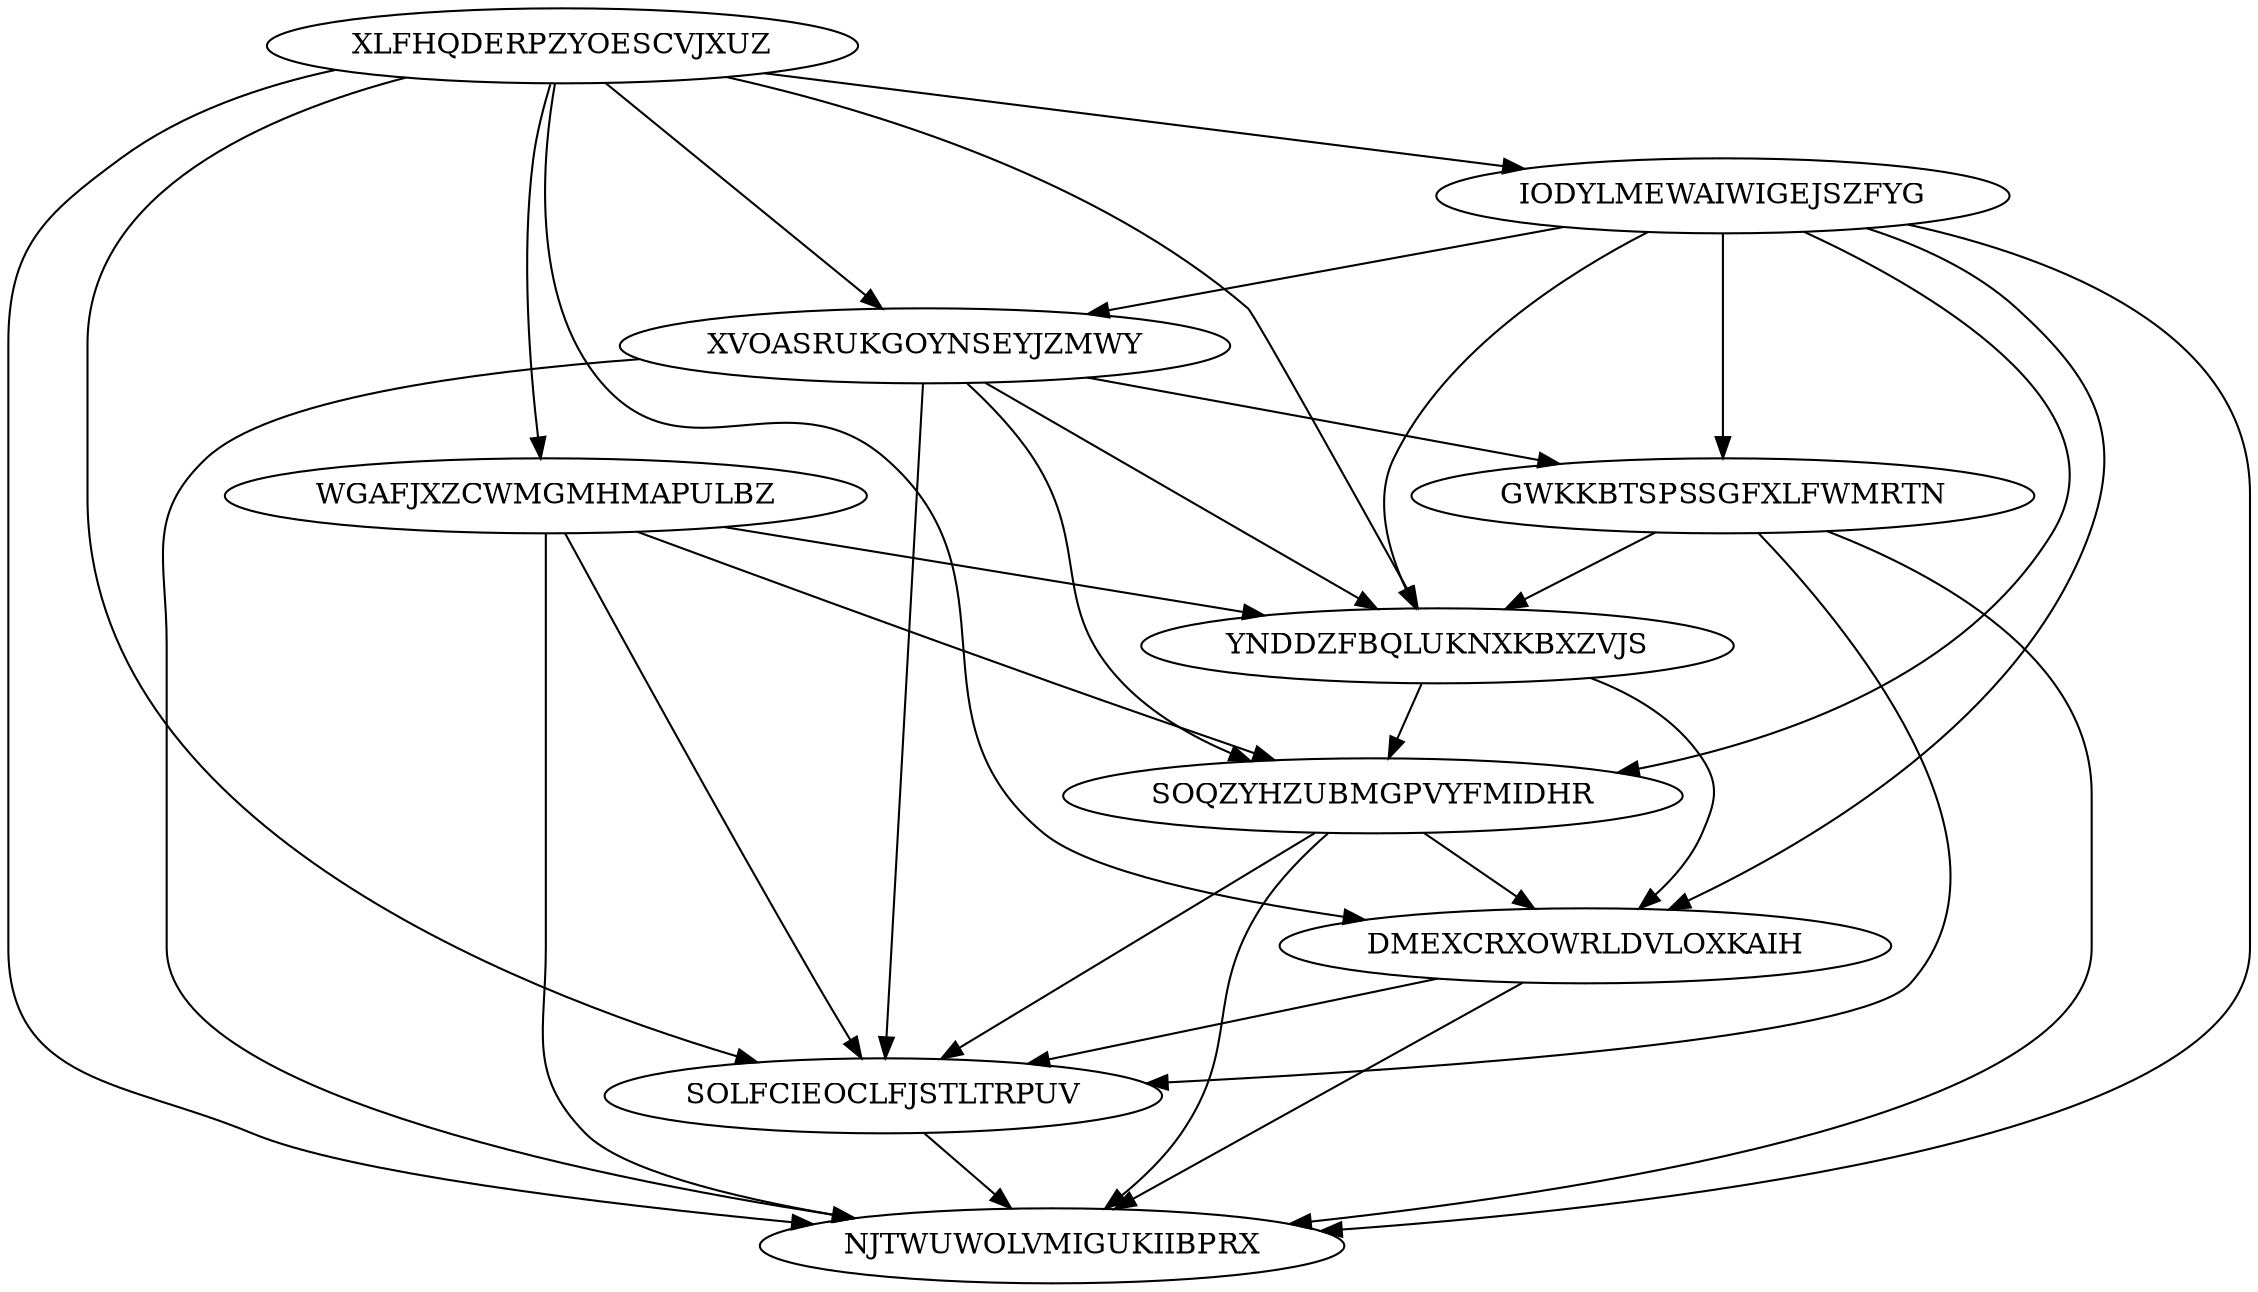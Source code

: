 digraph "N10M33" {
	XLFHQDERPZYOESCVJXUZ			[Weight=14, Start=0, Processor=1];
	WGAFJXZCWMGMHMAPULBZ			[Weight=17, Start=28, Processor=2];
	IODYLMEWAIWIGEJSZFYG			[Weight=15, Start=14, Processor=1];
	XVOASRUKGOYNSEYJZMWY			[Weight=19, Start=29, Processor=1];
	GWKKBTSPSSGFXLFWMRTN			[Weight=16, Start=48, Processor=1];
	YNDDZFBQLUKNXKBXZVJS			[Weight=13, Start=64, Processor=1];
	SOQZYHZUBMGPVYFMIDHR			[Weight=20, Start=77, Processor=1];
	DMEXCRXOWRLDVLOXKAIH			[Weight=14, Start=97, Processor=1];
	SOLFCIEOCLFJSTLTRPUV			[Weight=20, Start=111, Processor=1];
	NJTWUWOLVMIGUKIIBPRX			[Weight=15, Start=131, Processor=1];
	XVOASRUKGOYNSEYJZMWY -> NJTWUWOLVMIGUKIIBPRX		[Weight=10];
	XLFHQDERPZYOESCVJXUZ -> DMEXCRXOWRLDVLOXKAIH		[Weight=16];
	XVOASRUKGOYNSEYJZMWY -> GWKKBTSPSSGFXLFWMRTN		[Weight=10];
	XLFHQDERPZYOESCVJXUZ -> YNDDZFBQLUKNXKBXZVJS		[Weight=17];
	SOQZYHZUBMGPVYFMIDHR -> SOLFCIEOCLFJSTLTRPUV		[Weight=15];
	IODYLMEWAIWIGEJSZFYG -> YNDDZFBQLUKNXKBXZVJS		[Weight=16];
	XLFHQDERPZYOESCVJXUZ -> NJTWUWOLVMIGUKIIBPRX		[Weight=17];
	WGAFJXZCWMGMHMAPULBZ -> YNDDZFBQLUKNXKBXZVJS		[Weight=13];
	XVOASRUKGOYNSEYJZMWY -> SOQZYHZUBMGPVYFMIDHR		[Weight=18];
	IODYLMEWAIWIGEJSZFYG -> NJTWUWOLVMIGUKIIBPRX		[Weight=15];
	GWKKBTSPSSGFXLFWMRTN -> SOLFCIEOCLFJSTLTRPUV		[Weight=20];
	IODYLMEWAIWIGEJSZFYG -> GWKKBTSPSSGFXLFWMRTN		[Weight=16];
	XVOASRUKGOYNSEYJZMWY -> YNDDZFBQLUKNXKBXZVJS		[Weight=10];
	YNDDZFBQLUKNXKBXZVJS -> DMEXCRXOWRLDVLOXKAIH		[Weight=20];
	YNDDZFBQLUKNXKBXZVJS -> SOQZYHZUBMGPVYFMIDHR		[Weight=12];
	XLFHQDERPZYOESCVJXUZ -> IODYLMEWAIWIGEJSZFYG		[Weight=18];
	SOQZYHZUBMGPVYFMIDHR -> NJTWUWOLVMIGUKIIBPRX		[Weight=12];
	XLFHQDERPZYOESCVJXUZ -> SOLFCIEOCLFJSTLTRPUV		[Weight=17];
	WGAFJXZCWMGMHMAPULBZ -> SOQZYHZUBMGPVYFMIDHR		[Weight=20];
	SOLFCIEOCLFJSTLTRPUV -> NJTWUWOLVMIGUKIIBPRX		[Weight=12];
	GWKKBTSPSSGFXLFWMRTN -> YNDDZFBQLUKNXKBXZVJS		[Weight=18];
	IODYLMEWAIWIGEJSZFYG -> SOQZYHZUBMGPVYFMIDHR		[Weight=13];
	WGAFJXZCWMGMHMAPULBZ -> SOLFCIEOCLFJSTLTRPUV		[Weight=14];
	IODYLMEWAIWIGEJSZFYG -> DMEXCRXOWRLDVLOXKAIH		[Weight=10];
	IODYLMEWAIWIGEJSZFYG -> XVOASRUKGOYNSEYJZMWY		[Weight=16];
	DMEXCRXOWRLDVLOXKAIH -> SOLFCIEOCLFJSTLTRPUV		[Weight=19];
	XLFHQDERPZYOESCVJXUZ -> WGAFJXZCWMGMHMAPULBZ		[Weight=14];
	XLFHQDERPZYOESCVJXUZ -> XVOASRUKGOYNSEYJZMWY		[Weight=10];
	XVOASRUKGOYNSEYJZMWY -> SOLFCIEOCLFJSTLTRPUV		[Weight=10];
	WGAFJXZCWMGMHMAPULBZ -> NJTWUWOLVMIGUKIIBPRX		[Weight=10];
	SOQZYHZUBMGPVYFMIDHR -> DMEXCRXOWRLDVLOXKAIH		[Weight=13];
	GWKKBTSPSSGFXLFWMRTN -> NJTWUWOLVMIGUKIIBPRX		[Weight=17];
	DMEXCRXOWRLDVLOXKAIH -> NJTWUWOLVMIGUKIIBPRX		[Weight=14];
}
